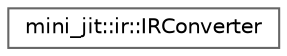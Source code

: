 digraph "Graphical Class Hierarchy"
{
 // LATEX_PDF_SIZE
  bgcolor="transparent";
  edge [fontname=Helvetica,fontsize=10,labelfontname=Helvetica,labelfontsize=10];
  node [fontname=Helvetica,fontsize=10,shape=box,height=0.2,width=0.4];
  rankdir="LR";
  Node0 [id="Node000000",label="mini_jit::ir::IRConverter",height=0.2,width=0.4,color="grey40", fillcolor="white", style="filled",URL="$classmini__jit_1_1ir_1_1IRConverter.html",tooltip="The IRConverter class provides methods to convert between configuration parameters and IR Dimension r..."];
}

